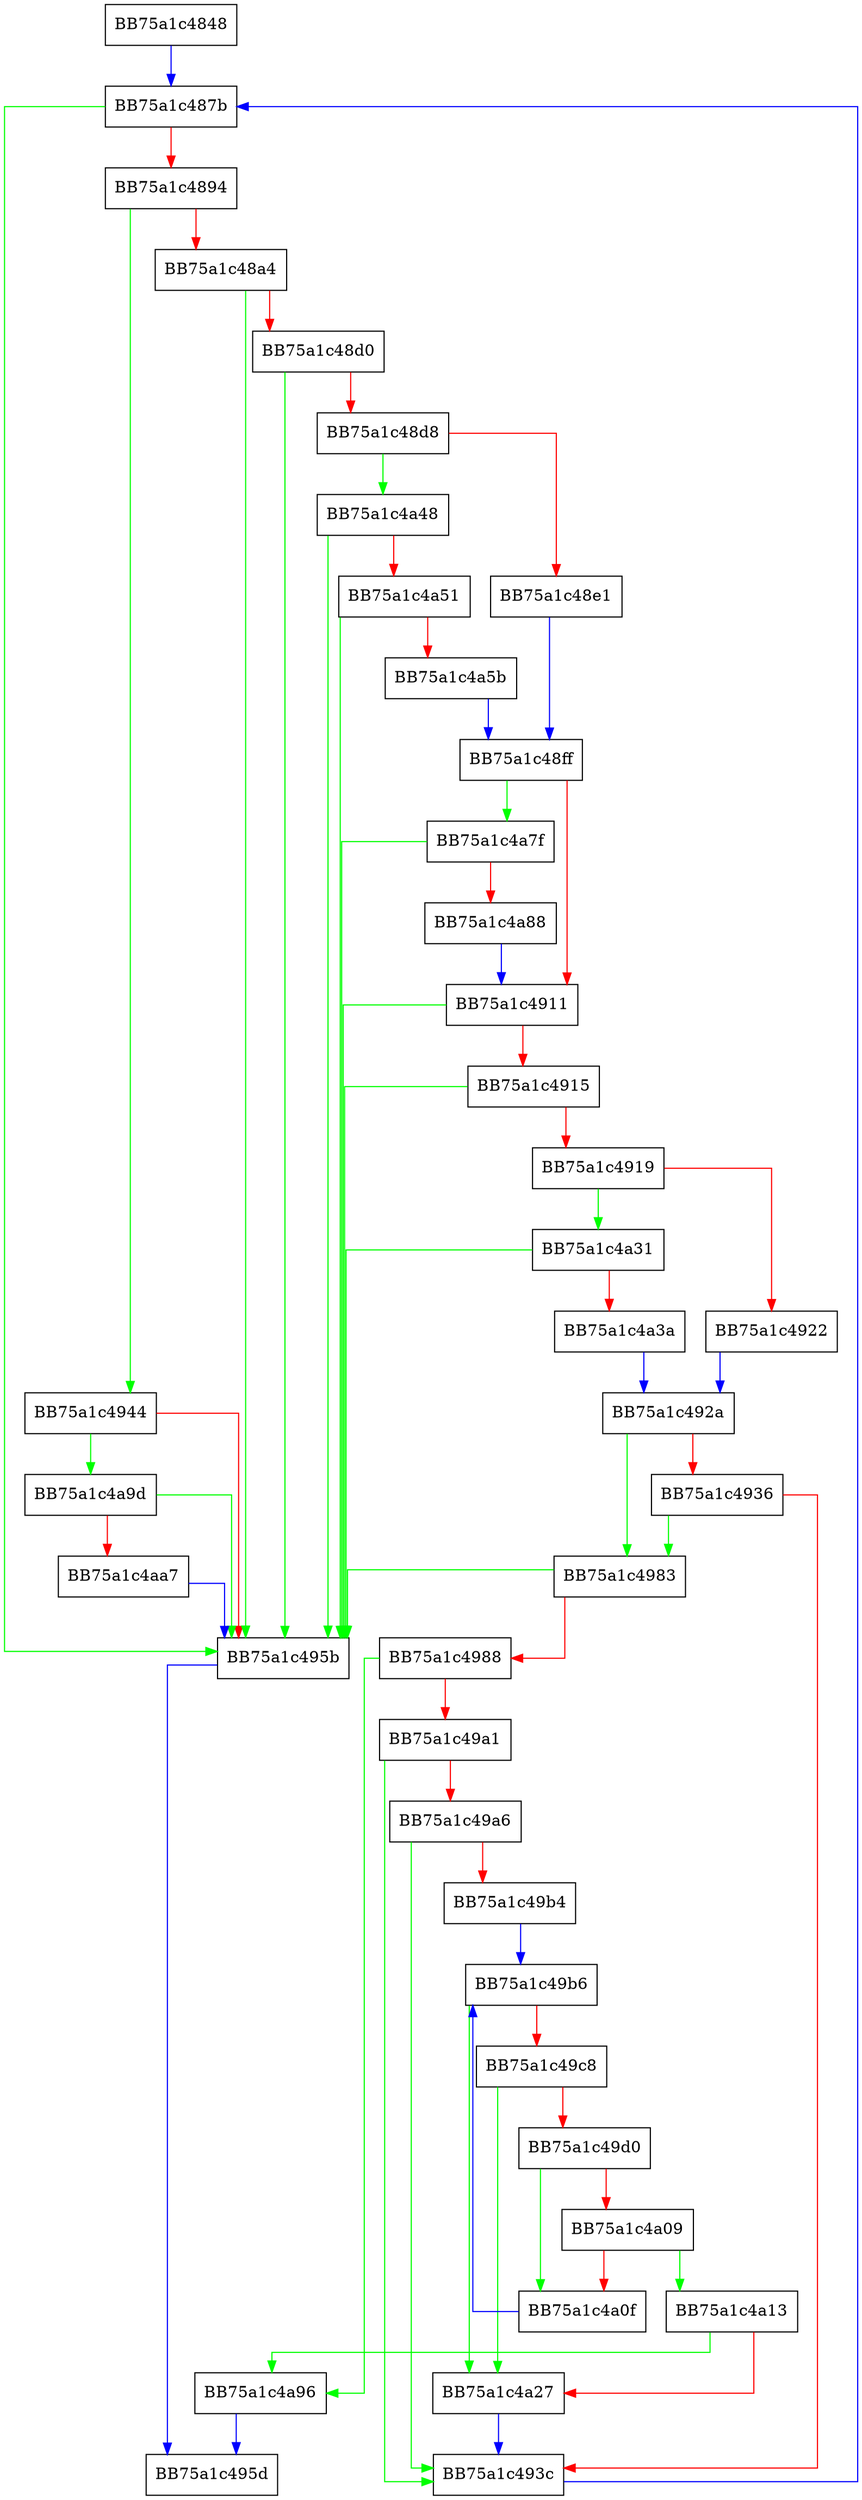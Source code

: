 digraph MSIL_Sigattr {
  node [shape="box"];
  graph [splines=ortho];
  BB75a1c4848 -> BB75a1c487b [color="blue"];
  BB75a1c487b -> BB75a1c495b [color="green"];
  BB75a1c487b -> BB75a1c4894 [color="red"];
  BB75a1c4894 -> BB75a1c4944 [color="green"];
  BB75a1c4894 -> BB75a1c48a4 [color="red"];
  BB75a1c48a4 -> BB75a1c495b [color="green"];
  BB75a1c48a4 -> BB75a1c48d0 [color="red"];
  BB75a1c48d0 -> BB75a1c495b [color="green"];
  BB75a1c48d0 -> BB75a1c48d8 [color="red"];
  BB75a1c48d8 -> BB75a1c4a48 [color="green"];
  BB75a1c48d8 -> BB75a1c48e1 [color="red"];
  BB75a1c48e1 -> BB75a1c48ff [color="blue"];
  BB75a1c48ff -> BB75a1c4a7f [color="green"];
  BB75a1c48ff -> BB75a1c4911 [color="red"];
  BB75a1c4911 -> BB75a1c495b [color="green"];
  BB75a1c4911 -> BB75a1c4915 [color="red"];
  BB75a1c4915 -> BB75a1c495b [color="green"];
  BB75a1c4915 -> BB75a1c4919 [color="red"];
  BB75a1c4919 -> BB75a1c4a31 [color="green"];
  BB75a1c4919 -> BB75a1c4922 [color="red"];
  BB75a1c4922 -> BB75a1c492a [color="blue"];
  BB75a1c492a -> BB75a1c4983 [color="green"];
  BB75a1c492a -> BB75a1c4936 [color="red"];
  BB75a1c4936 -> BB75a1c4983 [color="green"];
  BB75a1c4936 -> BB75a1c493c [color="red"];
  BB75a1c493c -> BB75a1c487b [color="blue"];
  BB75a1c4944 -> BB75a1c4a9d [color="green"];
  BB75a1c4944 -> BB75a1c495b [color="red"];
  BB75a1c495b -> BB75a1c495d [color="blue"];
  BB75a1c4983 -> BB75a1c495b [color="green"];
  BB75a1c4983 -> BB75a1c4988 [color="red"];
  BB75a1c4988 -> BB75a1c4a96 [color="green"];
  BB75a1c4988 -> BB75a1c49a1 [color="red"];
  BB75a1c49a1 -> BB75a1c493c [color="green"];
  BB75a1c49a1 -> BB75a1c49a6 [color="red"];
  BB75a1c49a6 -> BB75a1c493c [color="green"];
  BB75a1c49a6 -> BB75a1c49b4 [color="red"];
  BB75a1c49b4 -> BB75a1c49b6 [color="blue"];
  BB75a1c49b6 -> BB75a1c4a27 [color="green"];
  BB75a1c49b6 -> BB75a1c49c8 [color="red"];
  BB75a1c49c8 -> BB75a1c4a27 [color="green"];
  BB75a1c49c8 -> BB75a1c49d0 [color="red"];
  BB75a1c49d0 -> BB75a1c4a0f [color="green"];
  BB75a1c49d0 -> BB75a1c4a09 [color="red"];
  BB75a1c4a09 -> BB75a1c4a13 [color="green"];
  BB75a1c4a09 -> BB75a1c4a0f [color="red"];
  BB75a1c4a0f -> BB75a1c49b6 [color="blue"];
  BB75a1c4a13 -> BB75a1c4a96 [color="green"];
  BB75a1c4a13 -> BB75a1c4a27 [color="red"];
  BB75a1c4a27 -> BB75a1c493c [color="blue"];
  BB75a1c4a31 -> BB75a1c495b [color="green"];
  BB75a1c4a31 -> BB75a1c4a3a [color="red"];
  BB75a1c4a3a -> BB75a1c492a [color="blue"];
  BB75a1c4a48 -> BB75a1c495b [color="green"];
  BB75a1c4a48 -> BB75a1c4a51 [color="red"];
  BB75a1c4a51 -> BB75a1c495b [color="green"];
  BB75a1c4a51 -> BB75a1c4a5b [color="red"];
  BB75a1c4a5b -> BB75a1c48ff [color="blue"];
  BB75a1c4a7f -> BB75a1c495b [color="green"];
  BB75a1c4a7f -> BB75a1c4a88 [color="red"];
  BB75a1c4a88 -> BB75a1c4911 [color="blue"];
  BB75a1c4a96 -> BB75a1c495d [color="blue"];
  BB75a1c4a9d -> BB75a1c495b [color="green"];
  BB75a1c4a9d -> BB75a1c4aa7 [color="red"];
  BB75a1c4aa7 -> BB75a1c495b [color="blue"];
}